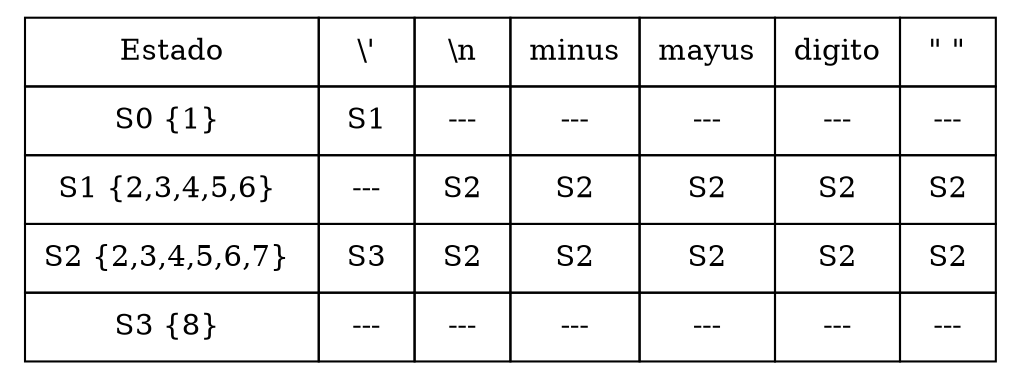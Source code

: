 digraph { 
  tbl [ 
 shape=plaintext
 label=<
<table border='0' cellborder='1' cellspacing='0' cellpadding='8'>
 <tr><td>Estado</td><td>\'</td><td>\n</td><td>minus</td><td>mayus</td><td>digito</td><td>" "</td></tr> 
<tr><td>S0 {1} </td><td> S1 </td><td> --- </td><td> --- </td><td> --- </td><td> --- </td><td> --- </td></tr> 
<tr><td>S1 {2,3,4,5,6} </td><td> --- </td><td> S2 </td><td> S2 </td><td> S2 </td><td> S2 </td><td> S2 </td></tr> 
<tr><td>S2 {2,3,4,5,6,7} </td><td> S3 </td><td> S2 </td><td> S2 </td><td> S2 </td><td> S2 </td><td> S2 </td></tr> 
<tr><td>S3 {8} </td><td> --- </td><td> --- </td><td> --- </td><td> --- </td><td> --- </td><td> --- </td></tr> 

</table>

    >];

}
